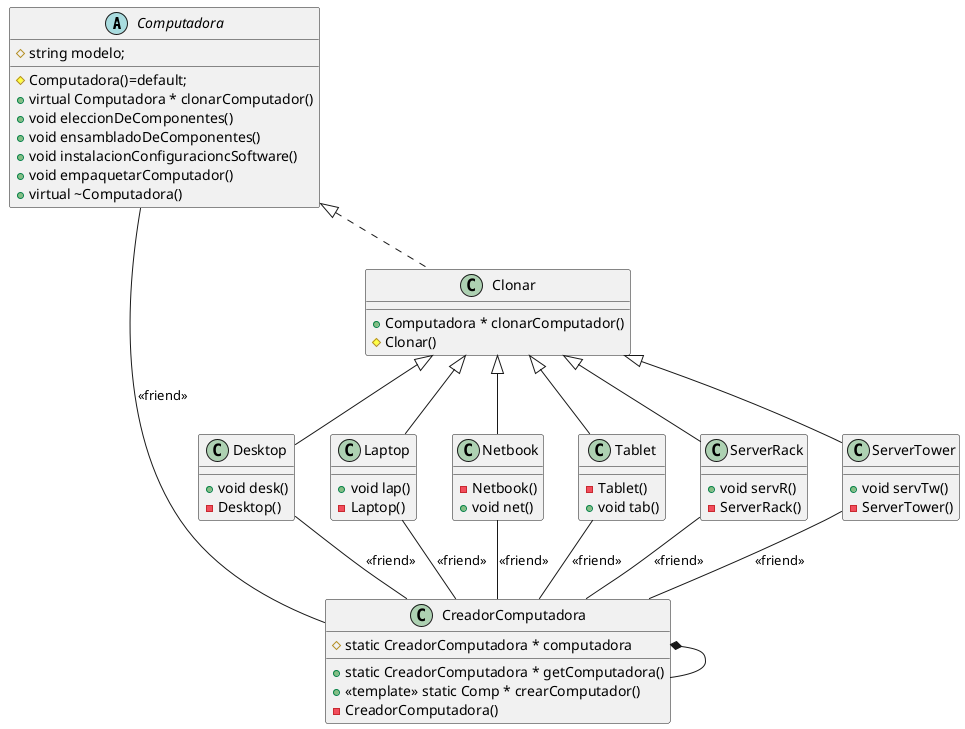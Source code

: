 @startuml
abstract Class Computadora{
  #string modelo;
  #Computadora()=default;
  +virtual Computadora * clonarComputador()
  +void eleccionDeComponentes()
  +void ensambladoDeComponentes()
  +void instalacionConfiguracioncSoftware()
  +void empaquetarComputador()
  +virtual ~Computadora()
}

Class CreadorComputadora{
  +static CreadorComputadora * getComputadora()
  +<<template>> static Comp * crearComputador()
  -CreadorComputadora()
  #static CreadorComputadora * computadora
}

Class Clonar{
  +Computadora * clonarComputador()
  #Clonar()
}
Class Desktop{
  +void desk()
  -Desktop()
}

Class Laptop{
  +void lap()
  -Laptop()
}

Class Netbook{
  -Netbook()
  +void net()
}
Class Tablet{
  -Tablet()
  +void tab()
}
Class ServerRack{
  +void servR()
  -ServerRack()
}
Class ServerTower{
  +void servTw()
  -ServerTower()
}
 Desktop -- CreadorComputadora: <<friend>>
Laptop -- CreadorComputadora: <<friend>>
Netbook -- CreadorComputadora: <<friend>>
Tablet--CreadorComputadora: <<friend>>
ServerRack--CreadorComputadora: <<friend>>
ServerTower--CreadorComputadora: <<friend>>
Computadora--CreadorComputadora: <<friend>>
Clonar <|-- Desktop
Clonar <|-- Laptop
Clonar <|-- Netbook
Clonar <|-- Tablet
Clonar <|-- ServerRack
Clonar <|-- ServerTower
Computadora <|.. Clonar
CreadorComputadora *-- CreadorComputadora

@enduml
